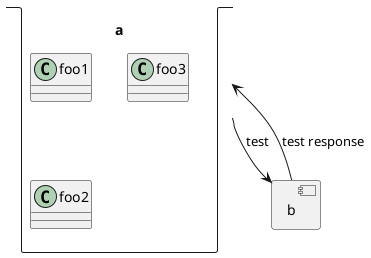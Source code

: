 {
  "sha1": "l5i5a43qrbfav2elkkslfv4k5sc6tcy",
  "insertion": {
    "when": "2024-06-03T18:59:33.737Z",
    "url": "https://forum.plantuml.net/9730/should-boundary-control-interface-usecase-support-notation",
    "user": "plantuml@gmail.com"
  }
}
@startuml
stack a as a {
class foo1
class foo3
class foo2
}

component b as b {
}

a-->b: test
a<--b: test response
@enduml
